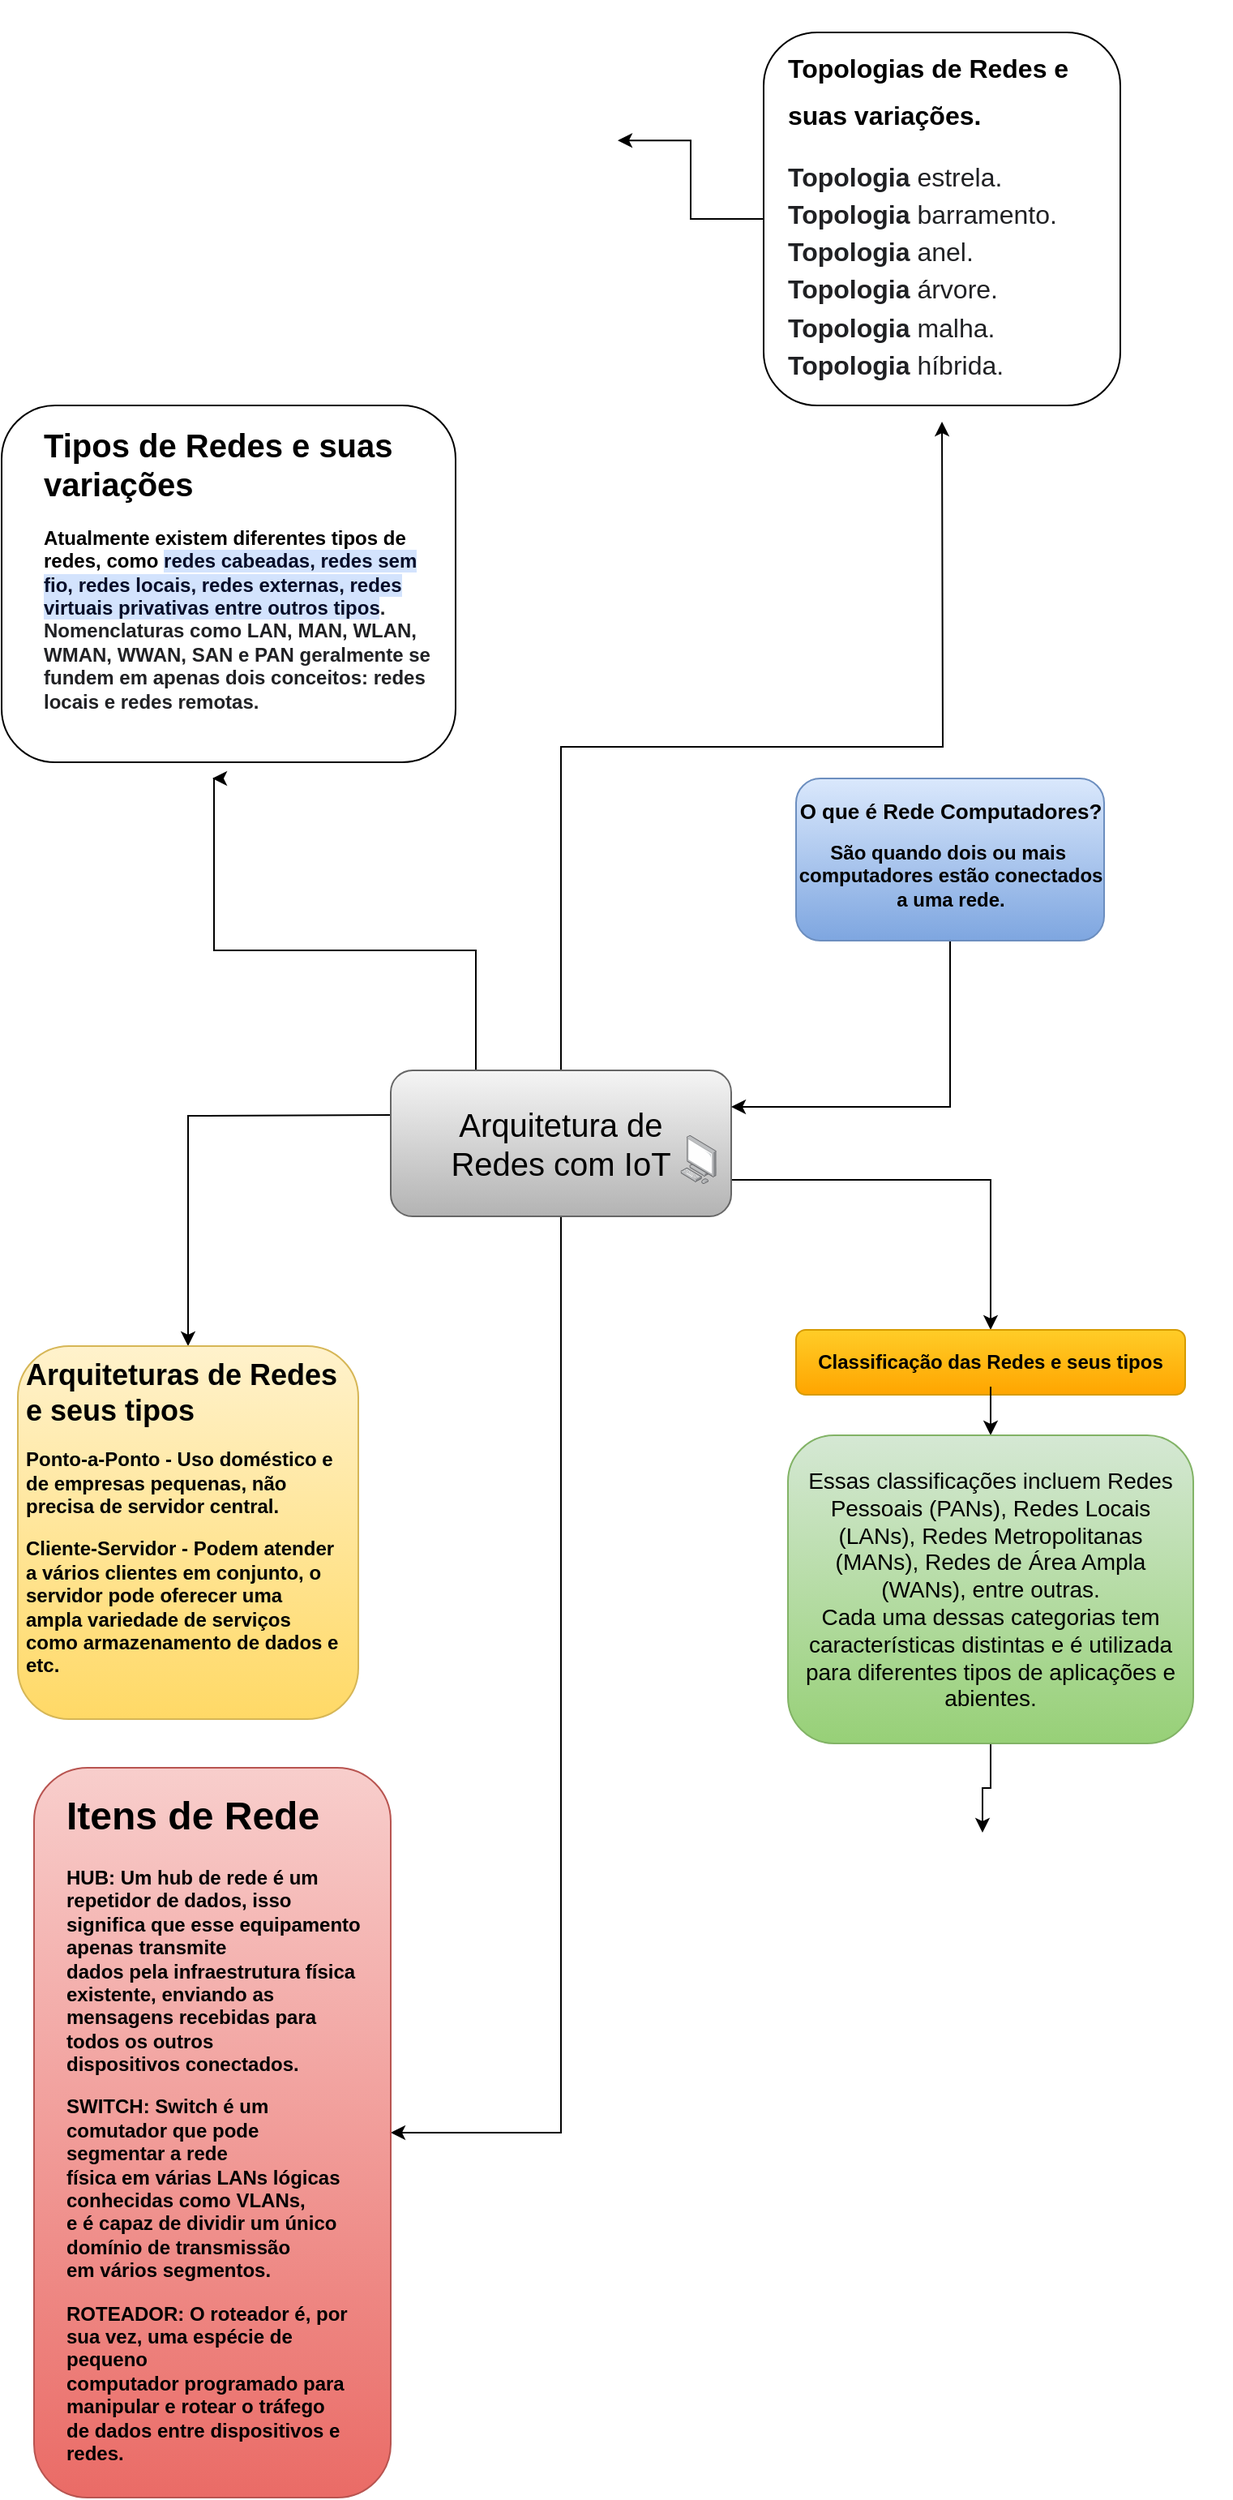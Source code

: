 <mxfile version="23.1.7" type="device">
  <diagram name="Página-1" id="RA6ZiRdcHMhUTWYAEr8d">
    <mxGraphModel dx="1400" dy="1922" grid="1" gridSize="10" guides="1" tooltips="1" connect="1" arrows="1" fold="1" page="1" pageScale="1" pageWidth="827" pageHeight="1169" math="0" shadow="0">
      <root>
        <mxCell id="0" />
        <mxCell id="1" parent="0" />
        <mxCell id="MAZj7-Cw5p4Za4I1SEBb-28" style="edgeStyle=orthogonalEdgeStyle;rounded=0;orthogonalLoop=1;jettySize=auto;html=1;exitX=0;exitY=0.25;exitDx=0;exitDy=0;entryX=0.5;entryY=0;entryDx=0;entryDy=0;" edge="1" parent="1" target="MAZj7-Cw5p4Za4I1SEBb-22">
          <mxGeometry relative="1" as="geometry">
            <mxPoint x="170" y="385" as="targetPoint" />
            <mxPoint x="300" y="247.5" as="sourcePoint" />
          </mxGeometry>
        </mxCell>
        <mxCell id="MAZj7-Cw5p4Za4I1SEBb-35" style="edgeStyle=orthogonalEdgeStyle;rounded=0;orthogonalLoop=1;jettySize=auto;html=1;exitX=1;exitY=0.75;exitDx=0;exitDy=0;entryX=0.5;entryY=0;entryDx=0;entryDy=0;" edge="1" parent="1" source="MAZj7-Cw5p4Za4I1SEBb-3" target="MAZj7-Cw5p4Za4I1SEBb-33">
          <mxGeometry relative="1" as="geometry" />
        </mxCell>
        <mxCell id="MAZj7-Cw5p4Za4I1SEBb-47" style="edgeStyle=orthogonalEdgeStyle;rounded=0;orthogonalLoop=1;jettySize=auto;html=1;exitX=0.25;exitY=0;exitDx=0;exitDy=0;" edge="1" parent="1" source="MAZj7-Cw5p4Za4I1SEBb-3">
          <mxGeometry relative="1" as="geometry">
            <mxPoint x="190" y="40" as="targetPoint" />
            <Array as="points">
              <mxPoint x="353" y="146" />
              <mxPoint x="191" y="146" />
            </Array>
          </mxGeometry>
        </mxCell>
        <mxCell id="MAZj7-Cw5p4Za4I1SEBb-55" style="edgeStyle=orthogonalEdgeStyle;rounded=0;orthogonalLoop=1;jettySize=auto;html=1;exitX=0.5;exitY=0;exitDx=0;exitDy=0;" edge="1" parent="1" source="MAZj7-Cw5p4Za4I1SEBb-3">
          <mxGeometry relative="1" as="geometry">
            <mxPoint x="640" y="-180" as="targetPoint" />
          </mxGeometry>
        </mxCell>
        <mxCell id="MAZj7-Cw5p4Za4I1SEBb-63" style="edgeStyle=orthogonalEdgeStyle;rounded=0;orthogonalLoop=1;jettySize=auto;html=1;exitX=0.5;exitY=1;exitDx=0;exitDy=0;entryX=1;entryY=0.5;entryDx=0;entryDy=0;" edge="1" parent="1" source="MAZj7-Cw5p4Za4I1SEBb-3" target="MAZj7-Cw5p4Za4I1SEBb-61">
          <mxGeometry relative="1" as="geometry">
            <mxPoint x="405" y="530" as="targetPoint" />
          </mxGeometry>
        </mxCell>
        <mxCell id="MAZj7-Cw5p4Za4I1SEBb-3" value="" style="rounded=1;whiteSpace=wrap;html=1;fillColor=#f5f5f5;gradientColor=#b3b3b3;strokeColor=#666666;" vertex="1" parent="1">
          <mxGeometry x="300" y="220" width="210" height="90" as="geometry" />
        </mxCell>
        <mxCell id="MAZj7-Cw5p4Za4I1SEBb-4" value="&lt;font style=&quot;vertical-align: inherit; font-size: 20px;&quot;&gt;&lt;font style=&quot;vertical-align: inherit; font-size: 20px;&quot;&gt;Arquitetura de Redes com IoT&lt;/font&gt;&lt;/font&gt;" style="text;html=1;align=center;verticalAlign=middle;whiteSpace=wrap;rounded=0;fontSize=20;" vertex="1" parent="1">
          <mxGeometry x="331.25" y="230" width="147.5" height="70" as="geometry" />
        </mxCell>
        <mxCell id="MAZj7-Cw5p4Za4I1SEBb-6" value="" style="image;points=[];aspect=fixed;html=1;align=center;shadow=0;dashed=0;image=img/lib/allied_telesis/computer_and_terminals/Personal_Computer.svg;" vertex="1" parent="1">
          <mxGeometry x="478.75" y="260" width="22.14" height="30" as="geometry" />
        </mxCell>
        <mxCell id="MAZj7-Cw5p4Za4I1SEBb-10" value="&lt;h1&gt;&lt;br&gt;&lt;/h1&gt;" style="text;html=1;spacing=5;spacingTop=-20;whiteSpace=wrap;overflow=hidden;rounded=0;" vertex="1" parent="1">
          <mxGeometry x="560" y="190" width="190" height="120" as="geometry" />
        </mxCell>
        <mxCell id="MAZj7-Cw5p4Za4I1SEBb-64" style="edgeStyle=orthogonalEdgeStyle;rounded=0;orthogonalLoop=1;jettySize=auto;html=1;exitX=0.5;exitY=1;exitDx=0;exitDy=0;entryX=1;entryY=0.25;entryDx=0;entryDy=0;" edge="1" parent="1" source="MAZj7-Cw5p4Za4I1SEBb-13" target="MAZj7-Cw5p4Za4I1SEBb-3">
          <mxGeometry relative="1" as="geometry" />
        </mxCell>
        <mxCell id="MAZj7-Cw5p4Za4I1SEBb-13" value="" style="rounded=1;whiteSpace=wrap;html=1;rotation=0;direction=east;fillColor=#dae8fc;gradientColor=#7ea6e0;strokeColor=#6c8ebf;" vertex="1" parent="1">
          <mxGeometry x="550" y="40" width="190" height="100" as="geometry" />
        </mxCell>
        <mxCell id="MAZj7-Cw5p4Za4I1SEBb-14" value="&lt;font style=&quot;vertical-align: inherit; font-size: 13px;&quot;&gt;&lt;font style=&quot;vertical-align: inherit; font-size: 13px;&quot;&gt;O que é Rede Computadores?&lt;/font&gt;&lt;/font&gt;" style="text;strokeColor=none;fillColor=none;html=1;fontSize=13;fontStyle=1;verticalAlign=middle;align=center;" vertex="1" parent="1">
          <mxGeometry x="595" y="40" width="100" height="40" as="geometry" />
        </mxCell>
        <mxCell id="MAZj7-Cw5p4Za4I1SEBb-15" value="São quando dois ou mais&amp;nbsp;&lt;br style=&quot;font-size: 12px;&quot;&gt;computadores estão conectados&lt;br style=&quot;font-size: 12px;&quot;&gt;a uma rede." style="text;strokeColor=none;fillColor=none;html=1;fontSize=12;fontStyle=1;verticalAlign=middle;align=center;" vertex="1" parent="1">
          <mxGeometry x="595" y="80" width="100" height="40" as="geometry" />
        </mxCell>
        <mxCell id="MAZj7-Cw5p4Za4I1SEBb-22" value="" style="rounded=1;html=1;whiteSpace=wrap;fillColor=#fff2cc;gradientColor=#ffd966;strokeColor=#d6b656;" vertex="1" parent="1">
          <mxGeometry x="70" y="390" width="210" height="230" as="geometry" />
        </mxCell>
        <mxCell id="MAZj7-Cw5p4Za4I1SEBb-27" value="&lt;h1 style=&quot;font-size: 18px;&quot;&gt;Arquiteturas de Redes e seus tipos&lt;/h1&gt;&lt;p&gt;&lt;b&gt;Ponto-a-Ponto - Uso doméstico e de empresas pequenas, não precisa de servidor central.&lt;/b&gt;&lt;/p&gt;&lt;p&gt;&lt;b&gt;Cliente-Servidor - Podem atender a vários clientes em conjunto, o servidor pode oferecer uma ampla variedade de serviços como armazenamento de dados e etc.&amp;nbsp;&lt;/b&gt;&lt;/p&gt;&lt;p&gt;&lt;br&gt;&lt;/p&gt;" style="text;html=1;spacing=5;spacingTop=-20;whiteSpace=wrap;overflow=hidden;rounded=0;" vertex="1" parent="1">
          <mxGeometry x="70" y="396" width="202" height="230" as="geometry" />
        </mxCell>
        <mxCell id="MAZj7-Cw5p4Za4I1SEBb-33" value="" style="rounded=1;whiteSpace=wrap;html=1;fillColor=#ffcd28;strokeColor=#d79b00;gradientColor=#ffa500;" vertex="1" parent="1">
          <mxGeometry x="550" y="380" width="240" height="40" as="geometry" />
        </mxCell>
        <mxCell id="MAZj7-Cw5p4Za4I1SEBb-46" style="edgeStyle=orthogonalEdgeStyle;rounded=0;orthogonalLoop=1;jettySize=auto;html=1;exitX=0.5;exitY=1;exitDx=0;exitDy=0;entryX=0.5;entryY=0;entryDx=0;entryDy=0;" edge="1" parent="1" source="MAZj7-Cw5p4Za4I1SEBb-34" target="MAZj7-Cw5p4Za4I1SEBb-40">
          <mxGeometry relative="1" as="geometry" />
        </mxCell>
        <mxCell id="MAZj7-Cw5p4Za4I1SEBb-34" value="&lt;b style=&quot;&quot;&gt;Classificação das Redes e seus tipos&lt;/b&gt;" style="text;html=1;align=center;verticalAlign=middle;whiteSpace=wrap;rounded=0;" vertex="1" parent="1">
          <mxGeometry x="560" y="385" width="220" height="30" as="geometry" />
        </mxCell>
        <mxCell id="MAZj7-Cw5p4Za4I1SEBb-36" value="" style="shape=image;verticalLabelPosition=bottom;labelBackgroundColor=default;verticalAlign=top;aspect=fixed;imageAspect=0;image=https://slideplayer.com.br/slide/12693886/76/images/26/Classifica%C3%A7%C3%A3o+das+Redes.jpg;" vertex="1" parent="1">
          <mxGeometry x="511.66" y="690" width="306.67" height="230" as="geometry" />
        </mxCell>
        <mxCell id="MAZj7-Cw5p4Za4I1SEBb-44" style="edgeStyle=orthogonalEdgeStyle;rounded=0;orthogonalLoop=1;jettySize=auto;html=1;exitX=0.5;exitY=1;exitDx=0;exitDy=0;entryX=0.5;entryY=0;entryDx=0;entryDy=0;" edge="1" parent="1" source="MAZj7-Cw5p4Za4I1SEBb-40" target="MAZj7-Cw5p4Za4I1SEBb-36">
          <mxGeometry relative="1" as="geometry" />
        </mxCell>
        <mxCell id="MAZj7-Cw5p4Za4I1SEBb-40" value="" style="rounded=1;whiteSpace=wrap;html=1;fillColor=#d5e8d4;strokeColor=#82b366;gradientColor=#97d077;" vertex="1" parent="1">
          <mxGeometry x="545" y="445" width="250" height="190" as="geometry" />
        </mxCell>
        <mxCell id="MAZj7-Cw5p4Za4I1SEBb-43" value="&lt;font style=&quot;font-size: 14px;&quot;&gt;Essas classificações incluem Redes Pessoais (PANs), Redes Locais (LANs), Redes Metropolitanas (MANs), Redes de Área Ampla (WANs), entre outras.&lt;br&gt;Cada uma dessas categorias tem características distintas e é utilizada para diferentes tipos de aplicações e abientes.&lt;/font&gt;" style="text;html=1;align=center;verticalAlign=middle;whiteSpace=wrap;rounded=0;" vertex="1" parent="1">
          <mxGeometry x="550" y="460" width="240" height="160" as="geometry" />
        </mxCell>
        <mxCell id="MAZj7-Cw5p4Za4I1SEBb-50" value="" style="rounded=1;whiteSpace=wrap;html=1;" vertex="1" parent="1">
          <mxGeometry x="60" y="-190" width="280" height="220" as="geometry" />
        </mxCell>
        <mxCell id="MAZj7-Cw5p4Za4I1SEBb-53" value="&lt;h1 style=&quot;font-size: 20px;&quot;&gt;&lt;font style=&quot;font-size: 20px;&quot;&gt;Tipos de Redes e suas variações&lt;/font&gt;&lt;/h1&gt;&lt;p style=&quot;&quot;&gt;&lt;b&gt;Atualmente existem diferentes tipos de redes, como&amp;nbsp;&lt;span style=&quot;background-color: rgb(211, 227, 253); color: rgb(4, 12, 40); font-family: &amp;quot;Google Sans&amp;quot;, arial, sans-serif;&quot;&gt;redes cabeadas, redes sem fio, redes locais, redes externas, redes virtuais privativas entre outros tipos&lt;/span&gt;&lt;span style=&quot;color: rgb(32, 33, 36); font-family: &amp;quot;Google Sans&amp;quot;, arial, sans-serif; background-color: rgb(255, 255, 255);&quot;&gt;. Nomenclaturas como LAN, MAN, WLAN, WMAN, WWAN, SAN e PAN geralmente se fundem em apenas dois conceitos: redes locais e redes remotas.&lt;/span&gt;&lt;/b&gt;&lt;br&gt;&lt;/p&gt;" style="text;html=1;spacing=5;spacingTop=-20;whiteSpace=wrap;overflow=hidden;rounded=0;" vertex="1" parent="1">
          <mxGeometry x="81.25" y="-180" width="250" height="200" as="geometry" />
        </mxCell>
        <mxCell id="MAZj7-Cw5p4Za4I1SEBb-59" style="edgeStyle=orthogonalEdgeStyle;rounded=0;orthogonalLoop=1;jettySize=auto;html=1;exitX=0;exitY=0.5;exitDx=0;exitDy=0;entryX=1;entryY=0.5;entryDx=0;entryDy=0;" edge="1" parent="1" source="MAZj7-Cw5p4Za4I1SEBb-56" target="MAZj7-Cw5p4Za4I1SEBb-37">
          <mxGeometry relative="1" as="geometry" />
        </mxCell>
        <mxCell id="MAZj7-Cw5p4Za4I1SEBb-56" value="" style="rounded=1;whiteSpace=wrap;html=1;" vertex="1" parent="1">
          <mxGeometry x="530" y="-420" width="220" height="230" as="geometry" />
        </mxCell>
        <mxCell id="MAZj7-Cw5p4Za4I1SEBb-57" value="&lt;h1&gt;&lt;font style=&quot;font-size: 16px;&quot;&gt;Topologias de Redes e suas variações.&lt;/font&gt;&lt;/h1&gt;&lt;div&gt;&lt;font style=&quot;font-size: 16px;&quot;&gt;&lt;ul style=&quot;margin: 0px; padding: 0px; color: rgb(32, 33, 36); font-family: &amp;quot;Google Sans&amp;quot;, arial, sans-serif; background-color: rgb(255, 255, 255);&quot; class=&quot;i8Z77e&quot;&gt;&lt;li style=&quot;margin: 0px 0px 4px; padding: 0px; list-style-type: disc;&quot; class=&quot;TrT0Xe&quot;&gt;&lt;b&gt;Topologia&lt;/b&gt;&amp;nbsp;estrela.&lt;/li&gt;&lt;li style=&quot;margin: 0px 0px 4px; padding: 0px; list-style-type: disc;&quot; class=&quot;TrT0Xe&quot;&gt;&lt;b&gt;Topologia&lt;/b&gt;&amp;nbsp;barramento.&lt;/li&gt;&lt;li style=&quot;margin: 0px 0px 4px; padding: 0px; list-style-type: disc;&quot; class=&quot;TrT0Xe&quot;&gt;&lt;b&gt;Topologia&lt;/b&gt;&amp;nbsp;anel.&lt;/li&gt;&lt;li style=&quot;margin: 0px 0px 4px; padding: 0px; list-style-type: disc;&quot; class=&quot;TrT0Xe&quot;&gt;&lt;b&gt;Topologia&lt;/b&gt;&amp;nbsp;árvore.&lt;/li&gt;&lt;li style=&quot;margin: 0px 0px 4px; padding: 0px; list-style-type: disc;&quot; class=&quot;TrT0Xe&quot;&gt;&lt;b&gt;Topologia&lt;/b&gt;&amp;nbsp;malha.&lt;/li&gt;&lt;li style=&quot;margin: 0px 0px 4px; padding: 0px; list-style-type: disc;&quot; class=&quot;TrT0Xe&quot;&gt;&lt;b&gt;Topologia&lt;/b&gt;&amp;nbsp;híbrida.&lt;/li&gt;&lt;/ul&gt;&lt;/font&gt;&lt;/div&gt;" style="text;html=1;spacing=5;spacingTop=-20;whiteSpace=wrap;overflow=hidden;rounded=0;" vertex="1" parent="1">
          <mxGeometry x="540" y="-420" width="190" height="240" as="geometry" />
        </mxCell>
        <mxCell id="MAZj7-Cw5p4Za4I1SEBb-37" value="" style="shape=image;verticalLabelPosition=bottom;labelBackgroundColor=default;verticalAlign=top;aspect=fixed;imageAspect=0;image=https://www.haikan.com.br/blogimag/haikan-topologia-de-redes-11-12.jpg;" vertex="1" parent="1">
          <mxGeometry x="110" y="-440" width="330" height="173.25" as="geometry" />
        </mxCell>
        <mxCell id="MAZj7-Cw5p4Za4I1SEBb-61" value="" style="rounded=1;whiteSpace=wrap;html=1;fillColor=#f8cecc;strokeColor=#b85450;gradientColor=#ea6b66;" vertex="1" parent="1">
          <mxGeometry x="80" y="650" width="220" height="450" as="geometry" />
        </mxCell>
        <mxCell id="MAZj7-Cw5p4Za4I1SEBb-62" value="&lt;h1 style=&quot;border-color: var(--border-color);&quot;&gt;Itens de Rede&lt;br style=&quot;border-color: var(--border-color);&quot;&gt;&lt;/h1&gt;&lt;h1&gt;&lt;p style=&quot;border-color: var(--border-color); font-size: 12px; font-weight: 400;&quot;&gt;&lt;b style=&quot;border-color: var(--border-color);&quot;&gt;HUB:&amp;nbsp;Um hub de rede é um repetidor de dados, isso&lt;br style=&quot;border-color: var(--border-color);&quot;&gt;significa que esse equipamento apenas transmite&lt;br style=&quot;border-color: var(--border-color);&quot;&gt;dados pela infraestrutura física existente, enviando as&lt;br style=&quot;border-color: var(--border-color);&quot;&gt;mensagens recebidas para todos os outros&lt;br style=&quot;border-color: var(--border-color);&quot;&gt;dispositivos conectados.&lt;/b&gt;&lt;/p&gt;&lt;p style=&quot;border-color: var(--border-color); font-size: 12px; font-weight: 400;&quot;&gt;&lt;b style=&quot;border-color: var(--border-color);&quot;&gt;SWITCH:&amp;nbsp;Switch é um comutador que pode segmentar a rede&lt;br style=&quot;border-color: var(--border-color);&quot;&gt;física em várias LANs lógicas conhecidas como VLANs,&lt;br style=&quot;border-color: var(--border-color);&quot;&gt;e é capaz de dividir um único domínio de transmissão&lt;br style=&quot;border-color: var(--border-color);&quot;&gt;em vários segmentos.&lt;/b&gt;&lt;/p&gt;&lt;p style=&quot;border-color: var(--border-color); font-size: 12px; font-weight: 400;&quot;&gt;&lt;b style=&quot;border-color: var(--border-color);&quot;&gt;ROTEADOR:&amp;nbsp;O roteador é, por sua vez, uma espécie de pequeno&lt;br style=&quot;border-color: var(--border-color);&quot;&gt;computador programado para manipular e rotear o tráfego&lt;br style=&quot;border-color: var(--border-color);&quot;&gt;de dados entre dispositivos e redes.&lt;br style=&quot;border-color: var(--border-color);&quot;&gt;&lt;/b&gt;&lt;/p&gt;&lt;/h1&gt;" style="text;html=1;spacing=5;spacingTop=-20;whiteSpace=wrap;overflow=hidden;rounded=0;" vertex="1" parent="1">
          <mxGeometry x="95" y="660" width="190" height="420" as="geometry" />
        </mxCell>
      </root>
    </mxGraphModel>
  </diagram>
</mxfile>
